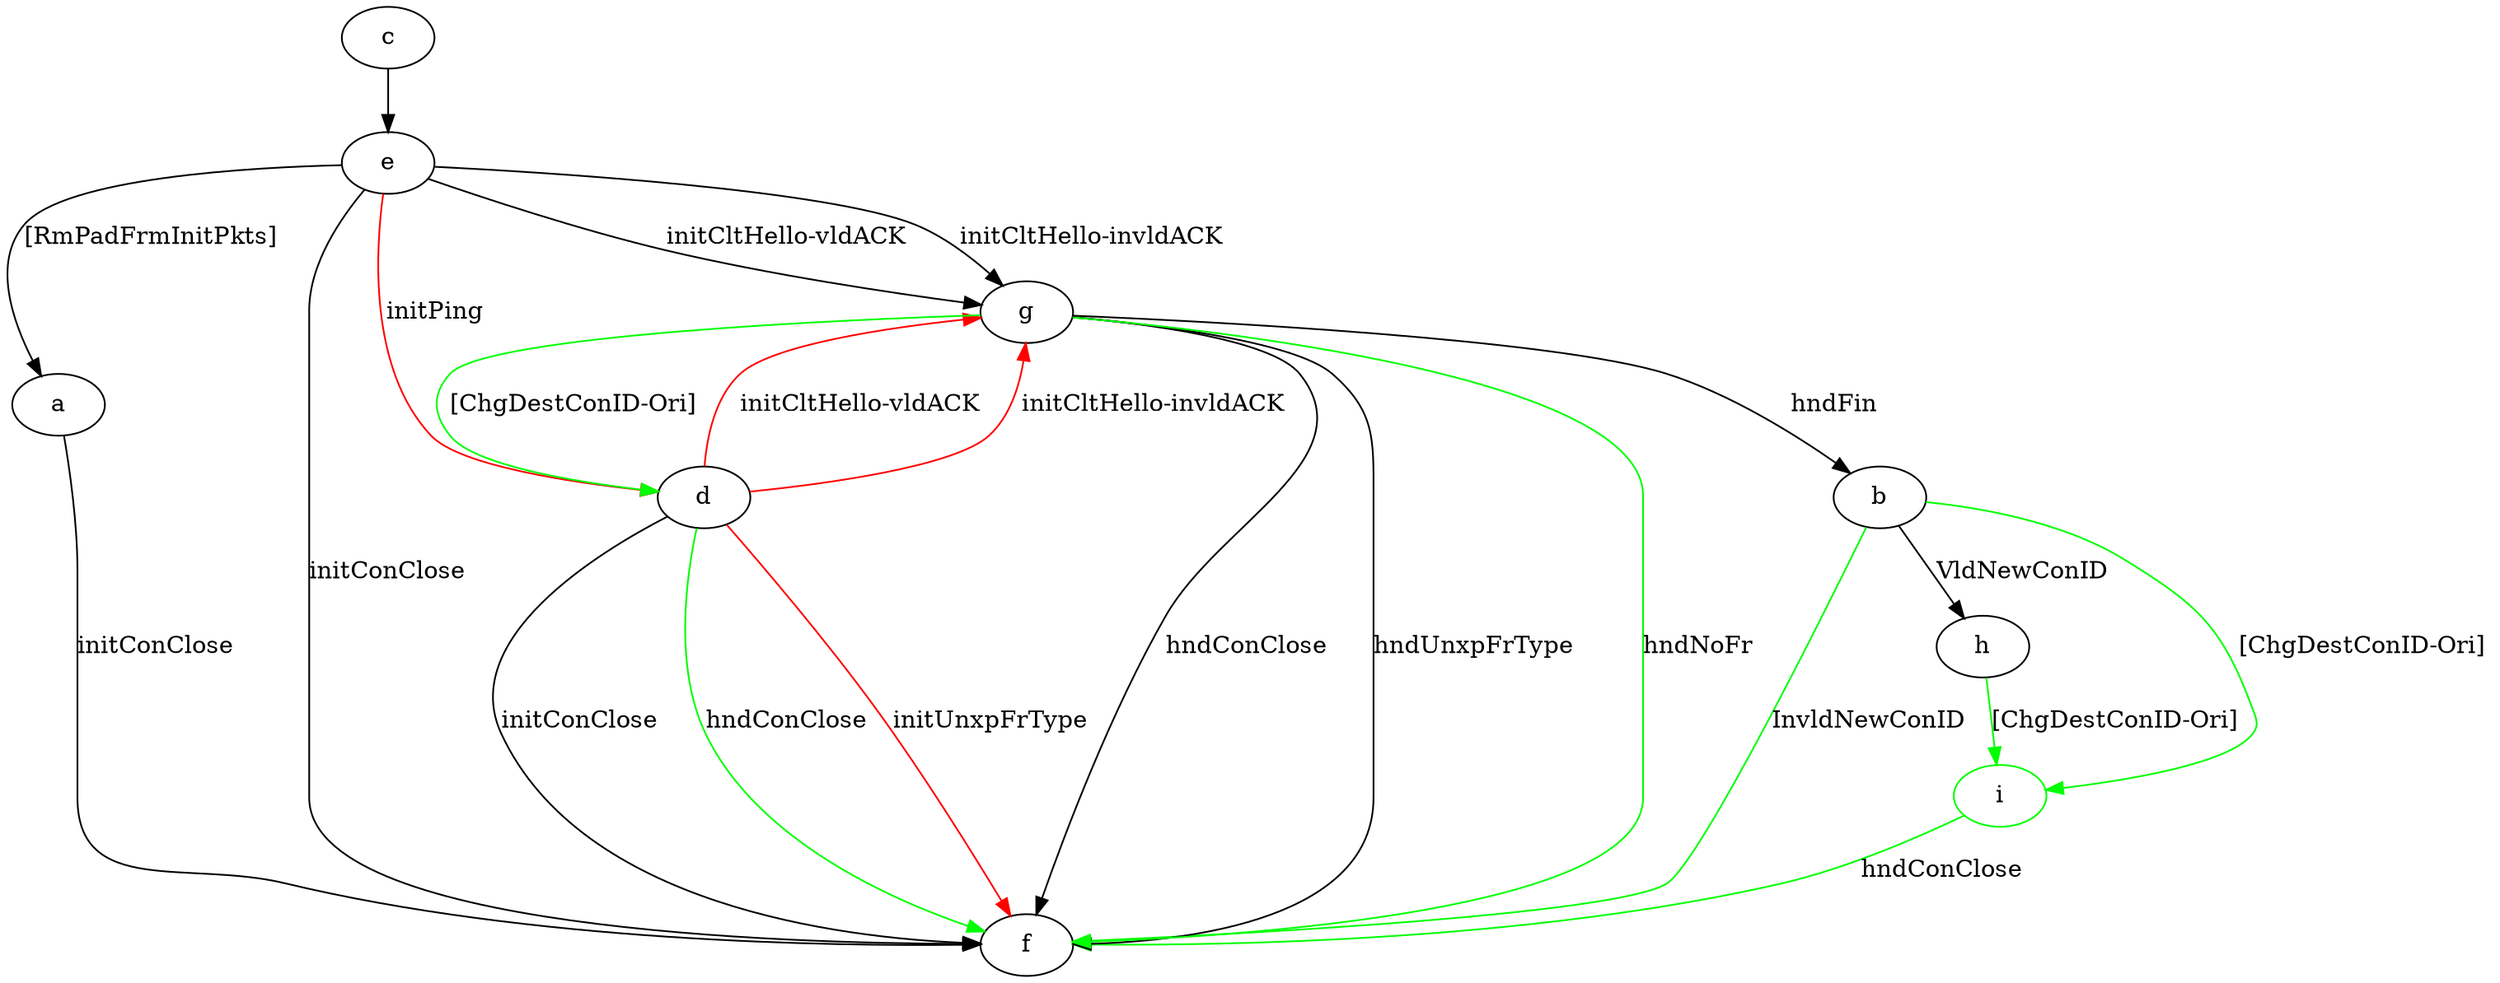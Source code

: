 digraph "" {
	a -> f	[key=0,
		label="initConClose "];
	b -> f	[key=0,
		color=green,
		label="InvldNewConID "];
	b -> h	[key=0,
		label="VldNewConID "];
	i	[color=green];
	b -> i	[key=0,
		color=green,
		label="[ChgDestConID-Ori] "];
	c -> e	[key=0];
	d -> f	[key=0,
		label="initConClose "];
	d -> f	[key=1,
		color=green,
		label="hndConClose "];
	d -> f	[key=2,
		color=red,
		label="initUnxpFrType "];
	d -> g	[key=0,
		color=red,
		label="initCltHello-vldACK "];
	d -> g	[key=1,
		color=red,
		label="initCltHello-invldACK "];
	e -> a	[key=0,
		label="[RmPadFrmInitPkts] "];
	e -> d	[key=0,
		color=red,
		label="initPing "];
	e -> f	[key=0,
		label="initConClose "];
	e -> g	[key=0,
		label="initCltHello-vldACK "];
	e -> g	[key=1,
		label="initCltHello-invldACK "];
	g -> b	[key=0,
		label="hndFin "];
	g -> d	[key=0,
		color=green,
		label="[ChgDestConID-Ori] "];
	g -> f	[key=0,
		label="hndConClose "];
	g -> f	[key=1,
		label="hndUnxpFrType "];
	g -> f	[key=2,
		color=green,
		label="hndNoFr "];
	h -> i	[key=0,
		color=green,
		label="[ChgDestConID-Ori] "];
	i -> f	[key=0,
		color=green,
		label="hndConClose "];
}
